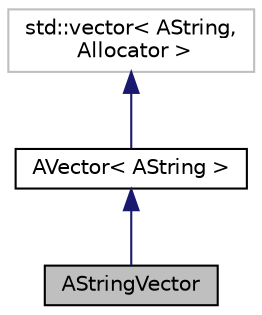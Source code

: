 digraph "AStringVector"
{
 // LATEX_PDF_SIZE
  edge [fontname="Helvetica",fontsize="10",labelfontname="Helvetica",labelfontsize="10"];
  node [fontname="Helvetica",fontsize="10",shape=record];
  Node1 [label="AStringVector",height=0.2,width=0.4,color="black", fillcolor="grey75", style="filled", fontcolor="black",tooltip="An AVector with string-related functions."];
  Node2 -> Node1 [dir="back",color="midnightblue",fontsize="10",style="solid",fontname="Helvetica"];
  Node2 [label="AVector\< AString \>",height=0.2,width=0.4,color="black", fillcolor="white", style="filled",URL="$classAVector.html",tooltip=" "];
  Node3 -> Node2 [dir="back",color="midnightblue",fontsize="10",style="solid",fontname="Helvetica"];
  Node3 [label="std::vector\< AString,\l Allocator \>",height=0.2,width=0.4,color="grey75", fillcolor="white", style="filled",tooltip=" "];
}
